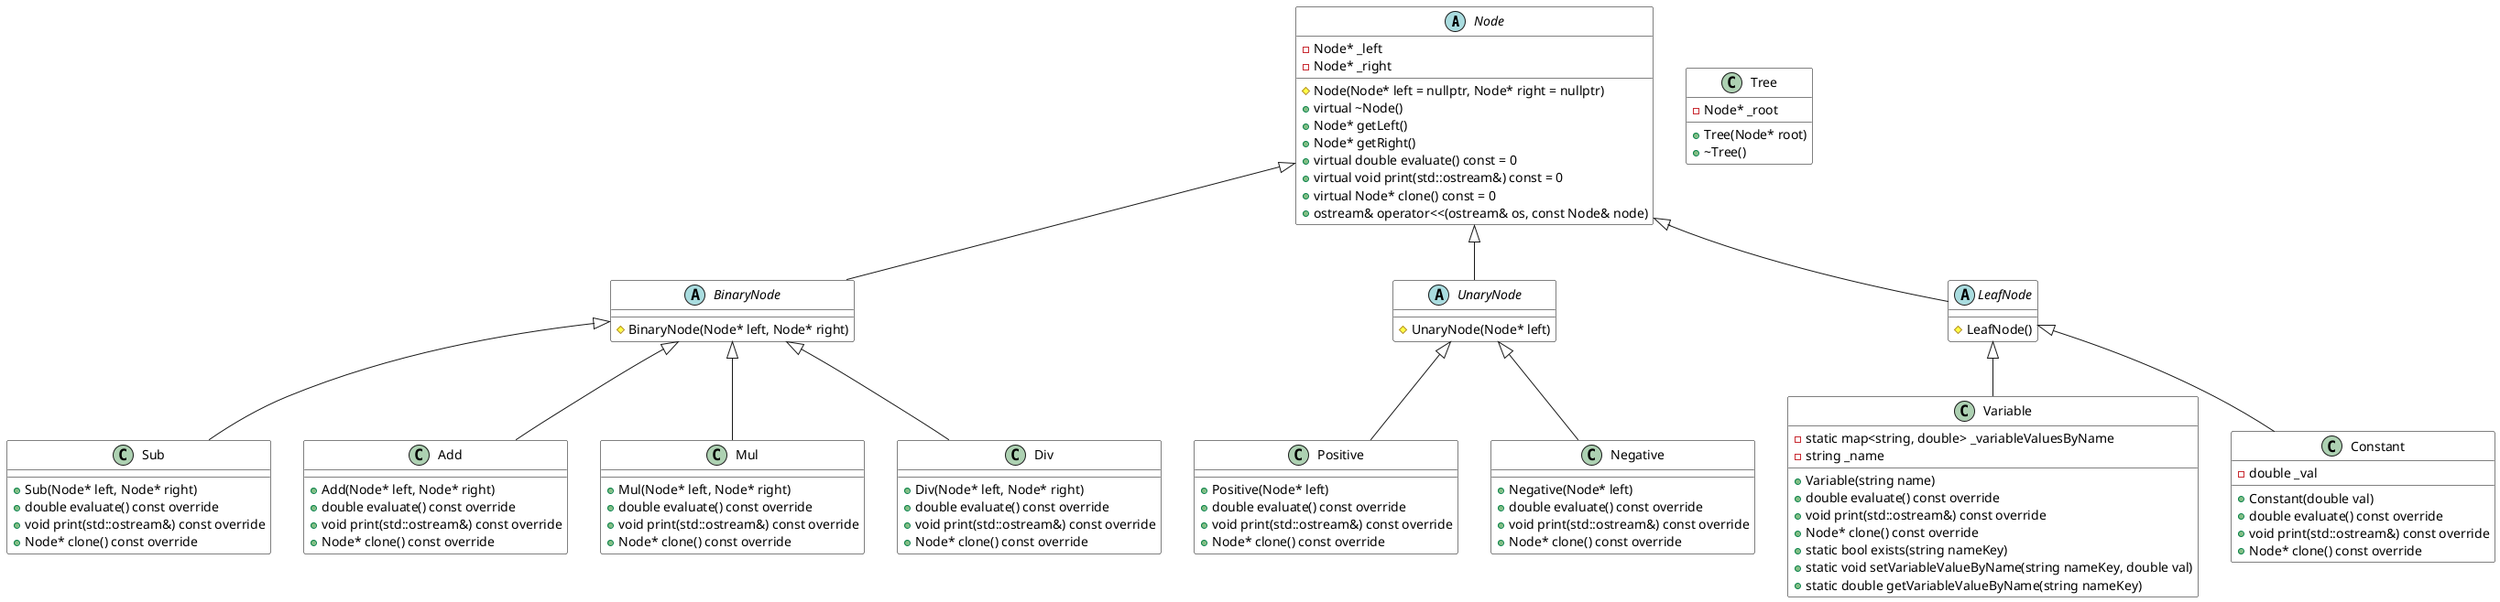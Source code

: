  @startuml

skinparam ClassBorderColor black
skinparam ClassBackgroundColor white

abstract Node {
	-Node* _left
	-Node* _right
	#Node(Node* left = nullptr, Node* right = nullptr)
	+virtual ~Node()
	+Node* getLeft()
	+Node* getRight()
	+virtual double evaluate() const = 0
	+virtual void print(std::ostream&) const = 0
	+virtual Node* clone() const = 0
	+ostream& operator<<(ostream& os, const Node& node)
}

abstract BinaryNode {
	#BinaryNode(Node* left, Node* right)
}

abstract UnaryNode {
	#UnaryNode(Node* left)
}

class Positive {
	+Positive(Node* left)
	+double evaluate() const override
	+void print(std::ostream&) const override
	+Node* clone() const override
}

class Negative {
	+Negative(Node* left)
	+double evaluate() const override
	+void print(std::ostream&) const override
	+Node* clone() const override
}

abstract LeafNode {
	#LeafNode()
}

Class Sub {
	+Sub(Node* left, Node* right)
	+double evaluate() const override
	+void print(std::ostream&) const override
	+Node* clone() const override
}

Class Add {
	+Add(Node* left, Node* right)
	+double evaluate() const override
	+void print(std::ostream&) const override
	+Node* clone() const override
}

Class Mul {
	+Mul(Node* left, Node* right)
	+double evaluate() const override
	+void print(std::ostream&) const override
	+Node* clone() const override
}

Class Div {
	+Div(Node* left, Node* right)
	+double evaluate() const override
	+void print(std::ostream&) const override
	+Node* clone() const override
}

Class Variable {
	-static map<string, double> _variableValuesByName
	-string _name
	+Variable(string name)
	+double evaluate() const override
	+void print(std::ostream&) const override
	+Node* clone() const override
	+static bool exists(string nameKey)
	+static void setVariableValueByName(string nameKey, double val)
	+static double getVariableValueByName(string nameKey)
}

class Constant {
	-double _val
	+Constant(double val)
	+double evaluate() const override
	+void print(std::ostream&) const override
	+Node* clone() const override
}

Class Tree {
	-Node* _root
	+Tree(Node* root)
	+~Tree()
}

Node <|-- BinaryNode
BinaryNode <|-- Sub
BinaryNode <|-- Add
BinaryNode <|-- Mul
BinaryNode <|-- Div
Node <|-- UnaryNode
UnaryNode <|-- Positive
UnaryNode <|-- Negative
Node <|-- LeafNode
LeafNode <|-- Variable
LeafNode <|-- Constant


@enduml